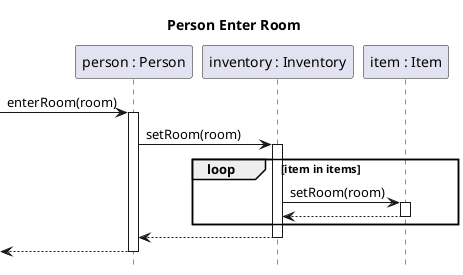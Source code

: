 @startuml person-enter-room
title Person Enter Room
hide footbox
skinparam SequenceReferenceBackgroundColor white
autoactivate on

participant "person : Person" as person
participant "inventory : Inventory" as inventory
participant "item : Item" as item

[-> person : enterRoom(room)
	person -> inventory ++: setRoom(room)
		loop item in items
			inventory -> item ++ : setRoom(room)
			return
		end
	return
return
@enduml